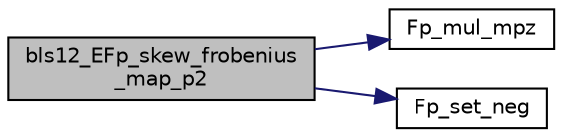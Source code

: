 digraph "bls12_EFp_skew_frobenius_map_p2"
{
  edge [fontname="Helvetica",fontsize="10",labelfontname="Helvetica",labelfontsize="10"];
  node [fontname="Helvetica",fontsize="10",shape=record];
  rankdir="LR";
  Node22 [label="bls12_EFp_skew_frobenius\l_map_p2",height=0.2,width=0.4,color="black", fillcolor="grey75", style="filled", fontcolor="black"];
  Node22 -> Node23 [color="midnightblue",fontsize="10",style="solid"];
  Node23 [label="Fp_mul_mpz",height=0.2,width=0.4,color="black", fillcolor="white", style="filled",URL="$bn__fp_8h.html#a8fccc49cb2bfe0065b0b8374f49b2a2e"];
  Node22 -> Node24 [color="midnightblue",fontsize="10",style="solid"];
  Node24 [label="Fp_set_neg",height=0.2,width=0.4,color="black", fillcolor="white", style="filled",URL="$bn__fp_8h.html#ab8ccba7d599eda4d0cd9e34b09fe38e6"];
}
